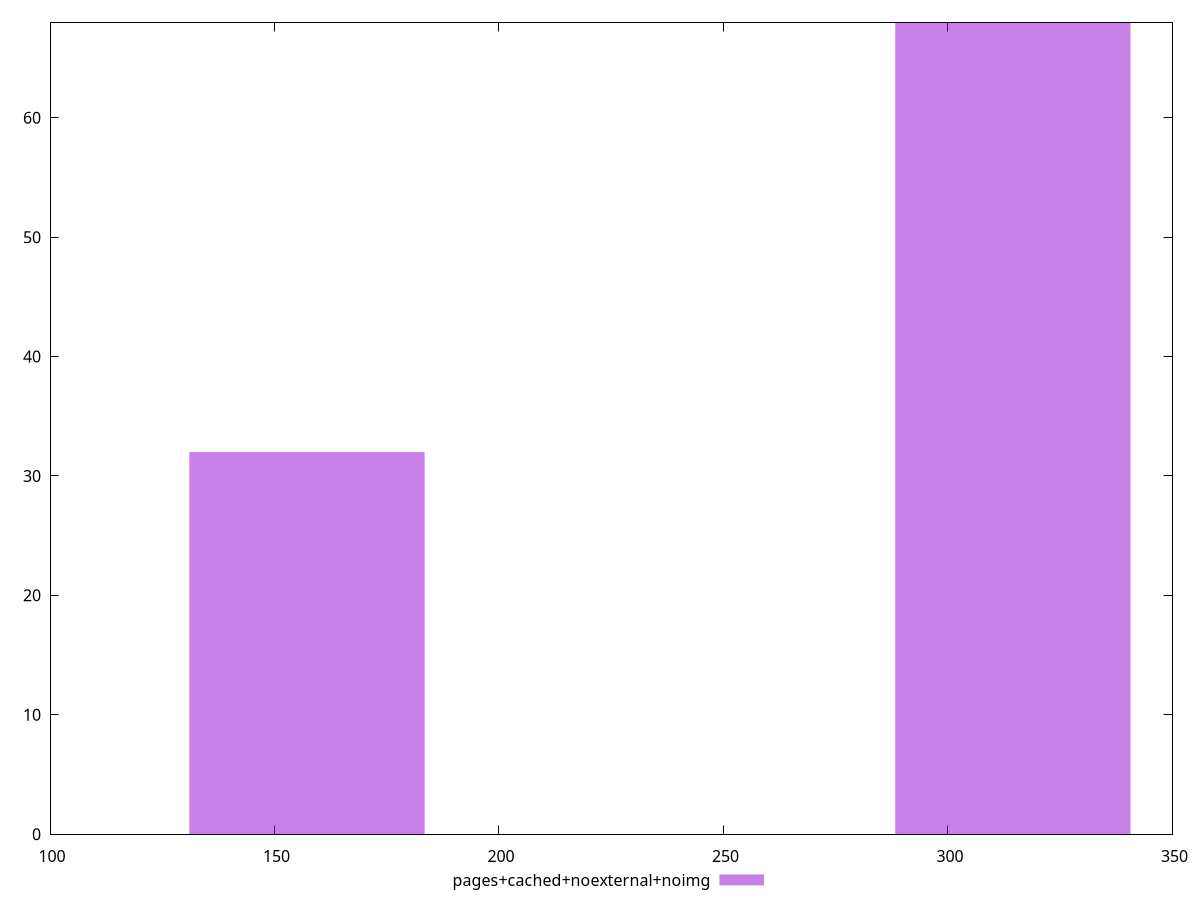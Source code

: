 $_pagesCachedNoexternalNoimg <<EOF
314.4548811434606 68
157.2274405717303 32
EOF
set key outside below
set terminal pngcairo
set output "report_00006_2020-11-02T20-21-41.718Z/uses-http2/pages+cached+noexternal+noimg//raw_hist.png"
set yrange [0:68]
set boxwidth 52.40914685724344
set style fill transparent solid 0.5 noborder
plot $_pagesCachedNoexternalNoimg title "pages+cached+noexternal+noimg" with boxes ,
